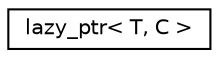 digraph "Graphical Class Hierarchy"
{
 // LATEX_PDF_SIZE
  edge [fontname="Helvetica",fontsize="10",labelfontname="Helvetica",labelfontsize="10"];
  node [fontname="Helvetica",fontsize="10",shape=record];
  rankdir="LR";
  Node0 [label="lazy_ptr\< T, C \>",height=0.2,width=0.4,color="black", fillcolor="white", style="filled",URL="$classlazy__ptr.html",tooltip=" "];
}
